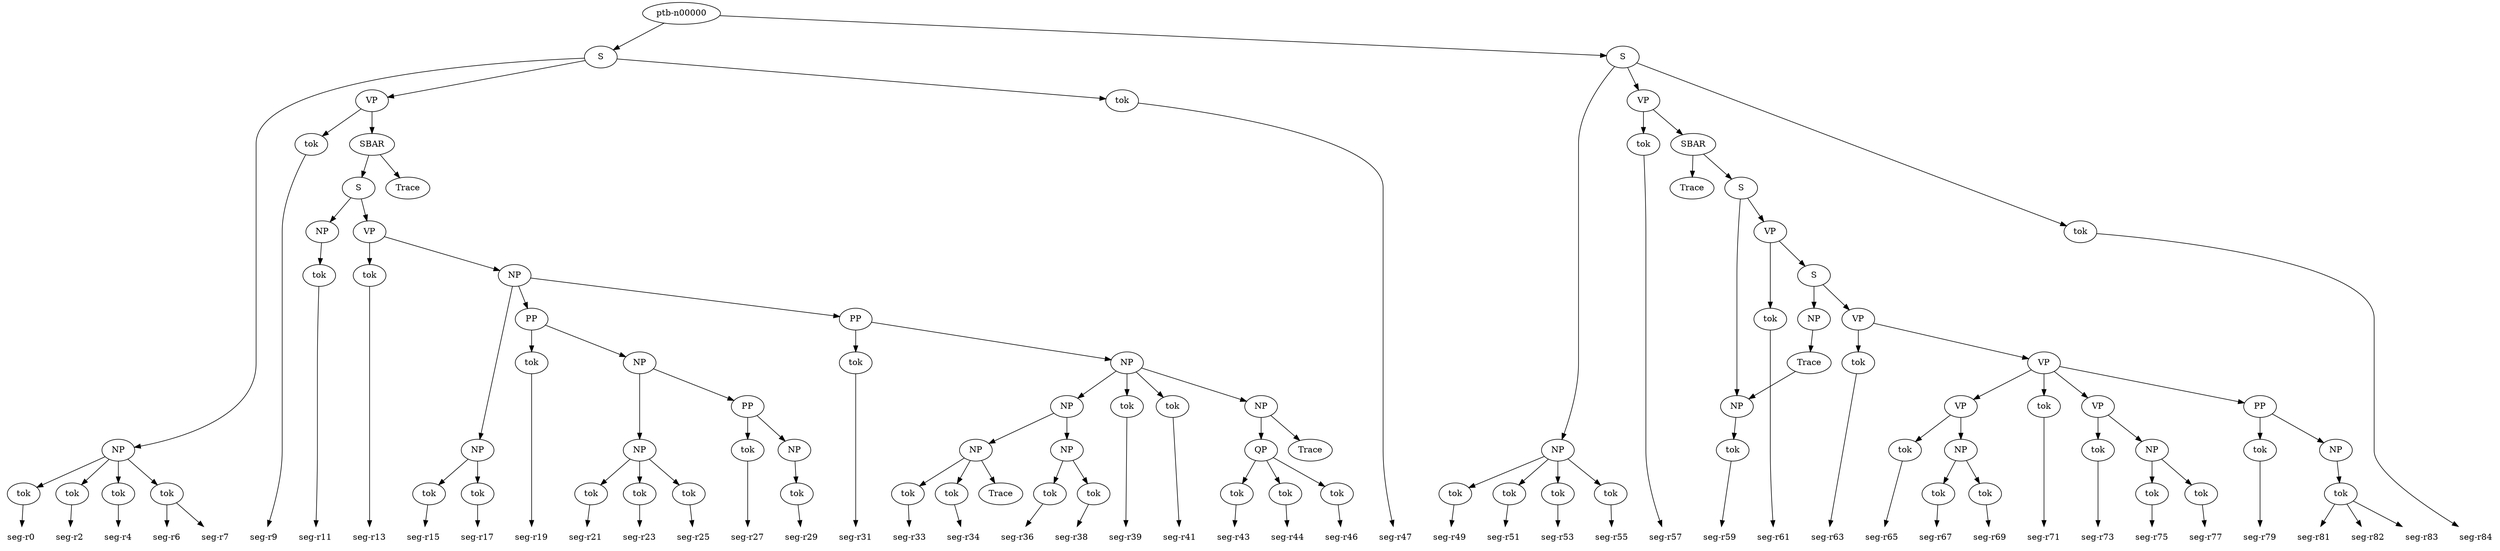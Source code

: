 digraph {
   segr0 [ label="seg-r0" shape=none ]
   segr2 [ label="seg-r2" shape=none ]
   segr4 [ label="seg-r4" shape=none ]
   segr6 [ label="seg-r6" shape=none ]
   segr7 [ label="seg-r7" shape=none ]
   segr9 [ label="seg-r9" shape=none ]
   segr11 [ label="seg-r11" shape=none ]
   segr13 [ label="seg-r13" shape=none ]
   segr15 [ label="seg-r15" shape=none ]
   segr17 [ label="seg-r17" shape=none ]
   segr19 [ label="seg-r19" shape=none ]
   segr21 [ label="seg-r21" shape=none ]
   segr23 [ label="seg-r23" shape=none ]
   segr25 [ label="seg-r25" shape=none ]
   segr27 [ label="seg-r27" shape=none ]
   segr29 [ label="seg-r29" shape=none ]
   segr31 [ label="seg-r31" shape=none ]
   segr33 [ label="seg-r33" shape=none ]
   segr34 [ label="seg-r34" shape=none ]
   segr36 [ label="seg-r36" shape=none ]
   segr38 [ label="seg-r38" shape=none ]
   segr39 [ label="seg-r39" shape=none ]
   segr41 [ label="seg-r41" shape=none ]
   segr43 [ label="seg-r43" shape=none ]
   segr44 [ label="seg-r44" shape=none ]
   segr46 [ label="seg-r46" shape=none ]
   segr47 [ label="seg-r47" shape=none ]
   segr49 [ label="seg-r49" shape=none ]
   segr51 [ label="seg-r51" shape=none ]
   segr53 [ label="seg-r53" shape=none ]
   segr55 [ label="seg-r55" shape=none ]
   segr57 [ label="seg-r57" shape=none ]
   segr59 [ label="seg-r59" shape=none ]
   segr61 [ label="seg-r61" shape=none ]
   segr63 [ label="seg-r63" shape=none ]
   segr65 [ label="seg-r65" shape=none ]
   segr67 [ label="seg-r67" shape=none ]
   segr69 [ label="seg-r69" shape=none ]
   segr71 [ label="seg-r71" shape=none ]
   segr73 [ label="seg-r73" shape=none ]
   segr75 [ label="seg-r75" shape=none ]
   segr77 [ label="seg-r77" shape=none ]
   segr79 [ label="seg-r79" shape=none ]
   segr81 [ label="seg-r81" shape=none ]
   segr82 [ label="seg-r82" shape=none ]
   segr83 [ label="seg-r83" shape=none ]
   segr84 [ label="seg-r84" shape=none ]
   ptbn00081 [ label="tok" ]
  ptbn00081 -> segr75
   ptbn00008 [ label="tok" ]
  ptbn00008 -> segr9
   ptbn00043 [ label="tok" ]
  ptbn00043 -> segr41
   ptbn00044 [ label="NP" ]
   ptbn00082 [ label="tok" ]
  ptbn00082 -> segr77
   ptbn00007 [ label="VP" ]
   ptbn00045 [ label="QP" ]
   ptbn00080 [ label="NP" ]
   ptbn00046 [ label="tok" ]
  ptbn00046 -> segr43
   ptbn00009 [ label="SBAR" ]
   ptbn00085 [ label="NP" ]
   ptbn00047 [ label="tok" ]
  ptbn00047 -> segr44
   ptbn00086 [ label="tok" ]
  ptbn00086 -> segr81
  ptbn00086 -> segr82
  ptbn00086 -> segr83
   ptbn00048 [ label="tok" ]
  ptbn00048 -> segr46
   ptbn00083 [ label="PP" ]
   ptbn00049 [ label="Trace" ]
   ptbn00084 [ label="tok" ]
  ptbn00084 -> segr79
   ptbn00000 [ label="ptb-n00000" ]
   ptbn00002 [ label="NP" ]
   ptbn00001 [ label="S" ]
   ptbn00004 [ label="tok" ]
  ptbn00004 -> segr2
   ptbn00003 [ label="tok" ]
  ptbn00003 -> segr0
   ptbn00006 [ label="tok" ]
  ptbn00006 -> segr6
  ptbn00006 -> segr7
   ptbn00005 [ label="tok" ]
  ptbn00005 -> segr4
   ptbn00087 [ label="tok" ]
  ptbn00087 -> segr84
   ptbn00040 [ label="tok" ]
  ptbn00040 -> segr36
   ptbn00042 [ label="tok" ]
  ptbn00042 -> segr39
   ptbn00041 [ label="tok" ]
  ptbn00041 -> segr38
   ptbn00056 [ label="tok" ]
  ptbn00056 -> segr55
   ptbn00057 [ label="VP" ]
   ptbn00054 [ label="tok" ]
  ptbn00054 -> segr51
   ptbn00019 [ label="tok" ]
  ptbn00019 -> segr17
   ptbn00055 [ label="tok" ]
  ptbn00055 -> segr53
   ptbn00018 [ label="tok" ]
  ptbn00018 -> segr15
   ptbn00058 [ label="tok" ]
  ptbn00058 -> segr57
   ptbn00059 [ label="SBAR" ]
   ptbn00013 [ label="tok" ]
  ptbn00013 -> segr11
   ptbn00012 [ label="NP" ]
   ptbn00011 [ label="S" ]
   ptbn00010 [ label="Trace" ]
   ptbn00017 [ label="NP" ]
   ptbn00016 [ label="NP" ]
   ptbn00015 [ label="tok" ]
  ptbn00015 -> segr13
   ptbn00014 [ label="VP" ]
   ptbn00053 [ label="tok" ]
  ptbn00053 -> segr49
   ptbn00052 [ label="NP" ]
   ptbn00051 [ label="S" ]
   ptbn00050 [ label="tok" ]
  ptbn00050 -> segr47
   ptbn00063 [ label="tok" ]
  ptbn00063 -> segr59
   ptbn00025 [ label="tok" ]
  ptbn00025 -> segr23
   ptbn00064 [ label="VP" ]
   ptbn00026 [ label="tok" ]
  ptbn00026 -> segr25
   ptbn00061 [ label="S" ]
   ptbn00027 [ label="PP" ]
   ptbn00062 [ label="NP" ]
   ptbn00028 [ label="tok" ]
  ptbn00028 -> segr27
   ptbn00021 [ label="tok" ]
  ptbn00021 -> segr19
   ptbn00060 [ label="Trace" ]
   ptbn00022 [ label="NP" ]
   ptbn00023 [ label="NP" ]
   ptbn00024 [ label="tok" ]
  ptbn00024 -> segr21
   ptbn00029 [ label="NP" ]
   ptbn00020 [ label="PP" ]
   ptbn00069 [ label="VP" ]
   ptbn00068 [ label="Trace" ]
   ptbn00067 [ label="NP" ]
   ptbn00066 [ label="S" ]
   ptbn00065 [ label="tok" ]
  ptbn00065 -> segr61
   ptbn00072 [ label="VP" ]
   ptbn00038 [ label="Trace" ]
   ptbn00039 [ label="NP" ]
   ptbn00073 [ label="tok" ]
  ptbn00073 -> segr65
   ptbn00074 [ label="NP" ]
   ptbn00036 [ label="tok" ]
  ptbn00036 -> segr33
   ptbn00075 [ label="tok" ]
  ptbn00075 -> segr67
   ptbn00037 [ label="tok" ]
  ptbn00037 -> segr34
   ptbn00034 [ label="NP" ]
   ptbn00035 [ label="NP" ]
   ptbn00070 [ label="tok" ]
  ptbn00070 -> segr63
   ptbn00032 [ label="tok" ]
  ptbn00032 -> segr31
   ptbn00071 [ label="VP" ]
   ptbn00033 [ label="NP" ]
   ptbn00031 [ label="PP" ]
   ptbn00030 [ label="tok" ]
  ptbn00030 -> segr29
   ptbn00077 [ label="tok" ]
  ptbn00077 -> segr71
   ptbn00076 [ label="tok" ]
  ptbn00076 -> segr69
   ptbn00079 [ label="tok" ]
  ptbn00079 -> segr73
   ptbn00078 [ label="VP" ]
   { rank=same; segr0 segr2 segr4 segr6 segr7 segr9 segr11 segr13 segr15 segr17 segr19 segr21 segr23 segr25 segr27 segr29 segr31 segr33 segr34 segr36 segr38 segr39 segr41 segr43 segr44 segr46 segr47 segr49 segr51 segr53 segr55 segr57 segr59 segr61 segr63 segr65 segr67 segr69 segr71 segr73 segr75 segr77 segr79 segr81 segr82 segr83 segr84 }
   segr0 -> segr2 [ color="white" ]
   segr2 -> segr4 [ color="white" ]
   segr4 -> segr6 [ color="white" ]
   segr6 -> segr7 [ color="white" ]
   segr7 -> segr9 [ color="white" ]
   segr9 -> segr11 [ color="white" ]
   segr11 -> segr13 [ color="white" ]
   segr13 -> segr15 [ color="white" ]
   segr15 -> segr17 [ color="white" ]
   segr17 -> segr19 [ color="white" ]
   segr19 -> segr21 [ color="white" ]
   segr21 -> segr23 [ color="white" ]
   segr23 -> segr25 [ color="white" ]
   segr25 -> segr27 [ color="white" ]
   segr27 -> segr29 [ color="white" ]
   segr29 -> segr31 [ color="white" ]
   segr31 -> segr33 [ color="white" ]
   segr33 -> segr34 [ color="white" ]
   segr34 -> segr36 [ color="white" ]
   segr36 -> segr38 [ color="white" ]
   segr38 -> segr39 [ color="white" ]
   segr39 -> segr41 [ color="white" ]
   segr41 -> segr43 [ color="white" ]
   segr43 -> segr44 [ color="white" ]
   segr44 -> segr46 [ color="white" ]
   segr46 -> segr47 [ color="white" ]
   segr47 -> segr49 [ color="white" ]
   segr49 -> segr51 [ color="white" ]
   segr51 -> segr53 [ color="white" ]
   segr53 -> segr55 [ color="white" ]
   segr55 -> segr57 [ color="white" ]
   segr57 -> segr59 [ color="white" ]
   segr59 -> segr61 [ color="white" ]
   segr61 -> segr63 [ color="white" ]
   segr63 -> segr65 [ color="white" ]
   segr65 -> segr67 [ color="white" ]
   segr67 -> segr69 [ color="white" ]
   segr69 -> segr71 [ color="white" ]
   segr71 -> segr73 [ color="white" ]
   segr73 -> segr75 [ color="white" ]
   segr75 -> segr77 [ color="white" ]
   segr77 -> segr79 [ color="white" ]
   segr79 -> segr81 [ color="white" ]
   segr81 -> segr82 [ color="white" ]
   segr82 -> segr83 [ color="white" ]
   segr83 -> segr84 [ color="white" ]
   ptbn00069 -> ptbn00070
   ptbn00066 -> ptbn00067
   ptbn00067 -> ptbn00068
   ptbn00068 -> ptbn00062
   ptbn00071 -> ptbn00077
   ptbn00071 -> ptbn00072
   ptbn00072 -> ptbn00074
   ptbn00027 -> ptbn00028
   ptbn00074 -> ptbn00076
   ptbn00022 -> ptbn00023
   ptbn00074 -> ptbn00075
   ptbn00072 -> ptbn00073
   ptbn00029 -> ptbn00030
   ptbn00031 -> ptbn00032
   ptbn00035 -> ptbn00036
   ptbn00035 -> ptbn00037
   ptbn00035 -> ptbn00038
   ptbn00027 -> ptbn00029
   ptbn00022 -> ptbn00027
   ptbn00020 -> ptbn00022
   ptbn00016 -> ptbn00020
   ptbn00052 -> ptbn00053
   ptbn00052 -> ptbn00055
   ptbn00052 -> ptbn00054
   ptbn00061 -> ptbn00062
   ptbn00062 -> ptbn00063
   ptbn00064 -> ptbn00065
   ptbn00051 -> ptbn00052
   ptbn00014 -> ptbn00015
   ptbn00052 -> ptbn00056
   ptbn00011 -> ptbn00012
   ptbn00059 -> ptbn00060
   ptbn00012 -> ptbn00013
   ptbn00057 -> ptbn00058
   ptbn00009 -> ptbn00010
   ptbn00023 -> ptbn00025
   ptbn00023 -> ptbn00026
   ptbn00020 -> ptbn00021
   ptbn00023 -> ptbn00024
   ptbn00017 -> ptbn00019
   ptbn00016 -> ptbn00017
   ptbn00017 -> ptbn00018
   ptbn00051 -> ptbn00087
   ptbn00000 -> ptbn00051
   ptbn00031 -> ptbn00033
   ptbn00033 -> ptbn00044
   ptbn00066 -> ptbn00069
   ptbn00009 -> ptbn00011
   ptbn00064 -> ptbn00066
   ptbn00011 -> ptbn00014
   ptbn00014 -> ptbn00016
   ptbn00016 -> ptbn00031
   ptbn00057 -> ptbn00059
   ptbn00000 -> ptbn00001
   ptbn00051 -> ptbn00057
   ptbn00001 -> ptbn00050
   ptbn00061 -> ptbn00064
   ptbn00001 -> ptbn00007
   ptbn00059 -> ptbn00061
   ptbn00007 -> ptbn00009
   ptbn00044 -> ptbn00049
   ptbn00002 -> ptbn00003
   ptbn00002 -> ptbn00004
   ptbn00002 -> ptbn00005
   ptbn00002 -> ptbn00006
   ptbn00001 -> ptbn00002
   ptbn00007 -> ptbn00008
   ptbn00083 -> ptbn00084
   ptbn00085 -> ptbn00086
   ptbn00083 -> ptbn00085
   ptbn00071 -> ptbn00083
   ptbn00069 -> ptbn00071
   ptbn00039 -> ptbn00041
   ptbn00033 -> ptbn00034
   ptbn00034 -> ptbn00039
   ptbn00033 -> ptbn00043
   ptbn00078 -> ptbn00079
   ptbn00033 -> ptbn00042
   ptbn00080 -> ptbn00081
   ptbn00045 -> ptbn00047
   ptbn00080 -> ptbn00082
   ptbn00045 -> ptbn00046
   ptbn00078 -> ptbn00080
   ptbn00044 -> ptbn00045
   ptbn00071 -> ptbn00078
   ptbn00045 -> ptbn00048
   ptbn00034 -> ptbn00035
   ptbn00039 -> ptbn00040
}
